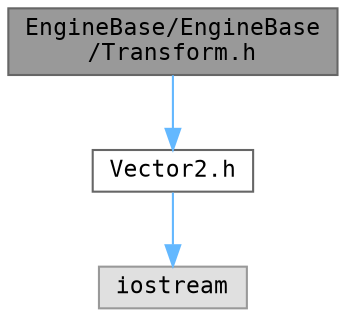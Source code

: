 digraph "EngineBase/EngineBase/Transform.h"
{
 // LATEX_PDF_SIZE
  bgcolor="transparent";
  edge [fontname=Consolas,fontsize=11,labelfontname=Helvetica,labelfontsize=10];
  node [fontname=Consolas,fontsize=11,shape=box,height=0.2,width=0.4];
  Node1 [id="Node000001",label="EngineBase/EngineBase\l/Transform.h",height=0.2,width=0.4,color="gray40", fillcolor="grey60", style="filled", fontcolor="black",tooltip="位置、回転、スケールを表す構造体となる"];
  Node1 -> Node2 [id="edge1_Node000001_Node000002",color="steelblue1",style="solid",tooltip=" "];
  Node2 [id="Node000002",label="Vector2.h",height=0.2,width=0.4,color="grey40", fillcolor="white", style="filled",URL="$_vector2_8h.html",tooltip="2Dベクトルを表す構造体となる"];
  Node2 -> Node3 [id="edge2_Node000002_Node000003",color="steelblue1",style="solid",tooltip=" "];
  Node3 [id="Node000003",label="iostream",height=0.2,width=0.4,color="grey60", fillcolor="#E0E0E0", style="filled",tooltip=" "];
}
